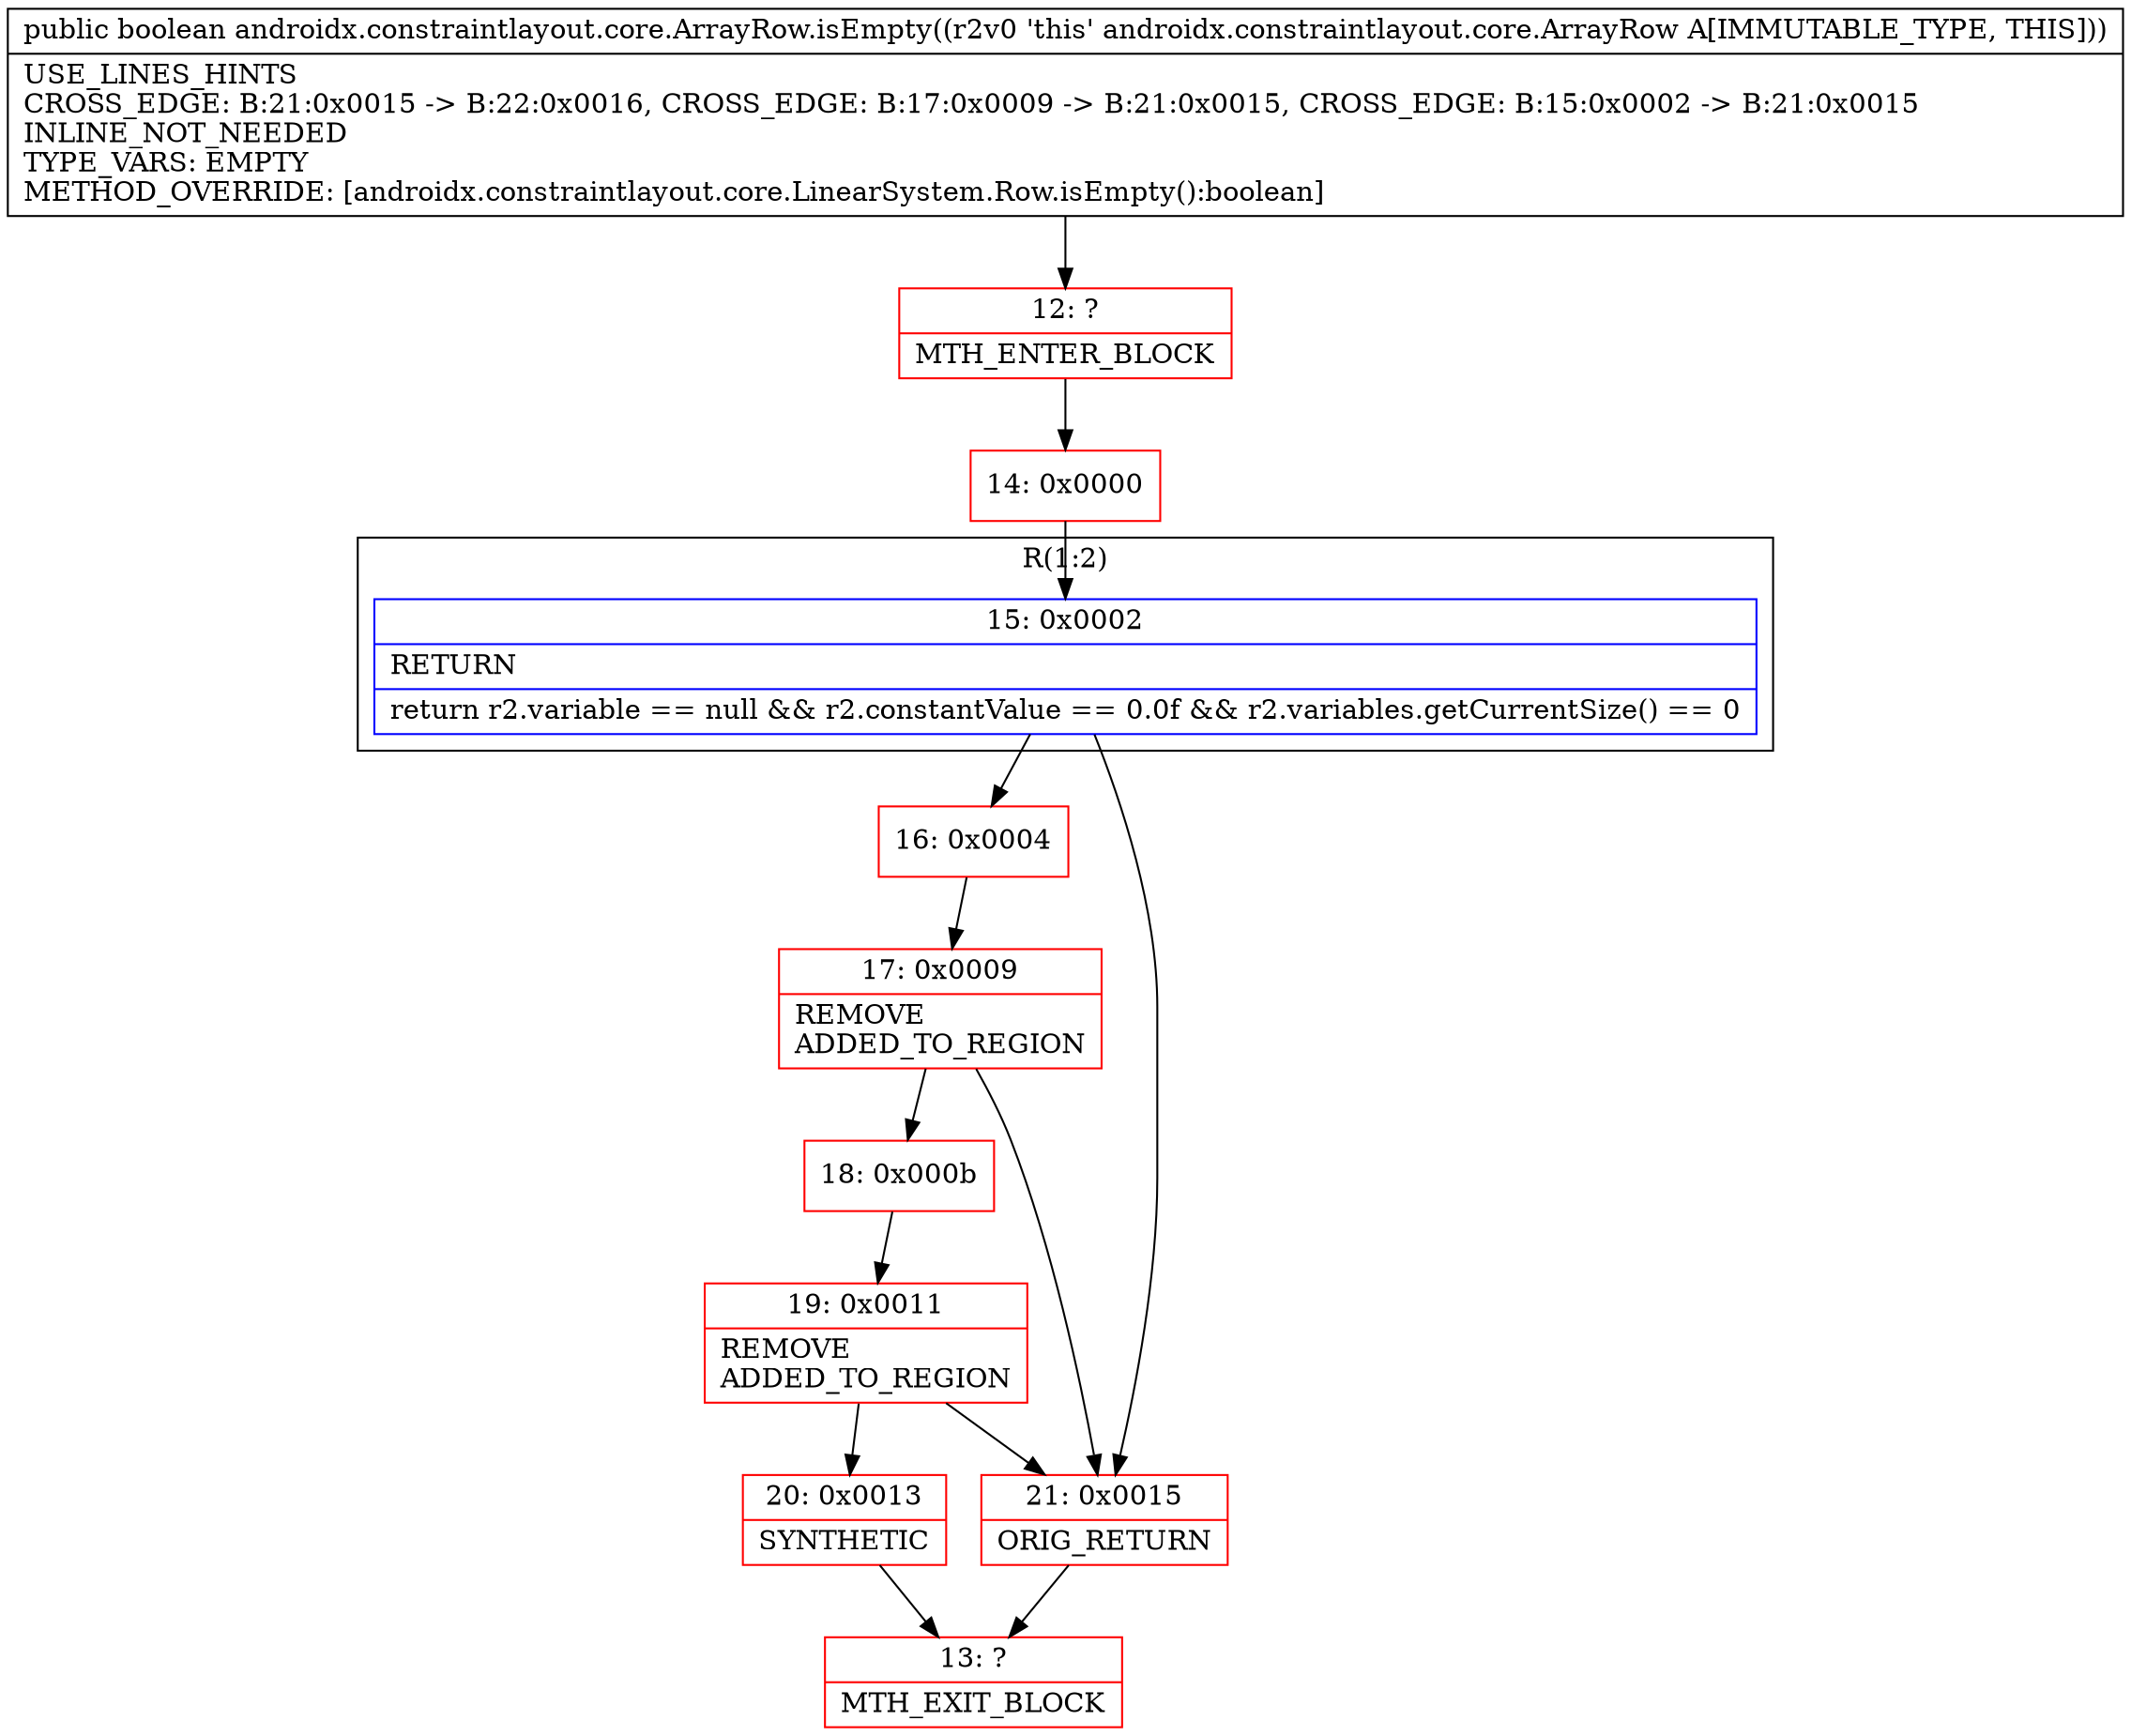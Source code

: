 digraph "CFG forandroidx.constraintlayout.core.ArrayRow.isEmpty()Z" {
subgraph cluster_Region_1905332774 {
label = "R(1:2)";
node [shape=record,color=blue];
Node_15 [shape=record,label="{15\:\ 0x0002|RETURN\l|return r2.variable == null && r2.constantValue == 0.0f && r2.variables.getCurrentSize() == 0\l}"];
}
Node_12 [shape=record,color=red,label="{12\:\ ?|MTH_ENTER_BLOCK\l}"];
Node_14 [shape=record,color=red,label="{14\:\ 0x0000}"];
Node_16 [shape=record,color=red,label="{16\:\ 0x0004}"];
Node_17 [shape=record,color=red,label="{17\:\ 0x0009|REMOVE\lADDED_TO_REGION\l}"];
Node_18 [shape=record,color=red,label="{18\:\ 0x000b}"];
Node_19 [shape=record,color=red,label="{19\:\ 0x0011|REMOVE\lADDED_TO_REGION\l}"];
Node_20 [shape=record,color=red,label="{20\:\ 0x0013|SYNTHETIC\l}"];
Node_13 [shape=record,color=red,label="{13\:\ ?|MTH_EXIT_BLOCK\l}"];
Node_21 [shape=record,color=red,label="{21\:\ 0x0015|ORIG_RETURN\l}"];
MethodNode[shape=record,label="{public boolean androidx.constraintlayout.core.ArrayRow.isEmpty((r2v0 'this' androidx.constraintlayout.core.ArrayRow A[IMMUTABLE_TYPE, THIS]))  | USE_LINES_HINTS\lCROSS_EDGE: B:21:0x0015 \-\> B:22:0x0016, CROSS_EDGE: B:17:0x0009 \-\> B:21:0x0015, CROSS_EDGE: B:15:0x0002 \-\> B:21:0x0015\lINLINE_NOT_NEEDED\lTYPE_VARS: EMPTY\lMETHOD_OVERRIDE: [androidx.constraintlayout.core.LinearSystem.Row.isEmpty():boolean]\l}"];
MethodNode -> Node_12;Node_15 -> Node_16;
Node_15 -> Node_21;
Node_12 -> Node_14;
Node_14 -> Node_15;
Node_16 -> Node_17;
Node_17 -> Node_18;
Node_17 -> Node_21;
Node_18 -> Node_19;
Node_19 -> Node_20;
Node_19 -> Node_21;
Node_20 -> Node_13;
Node_21 -> Node_13;
}

